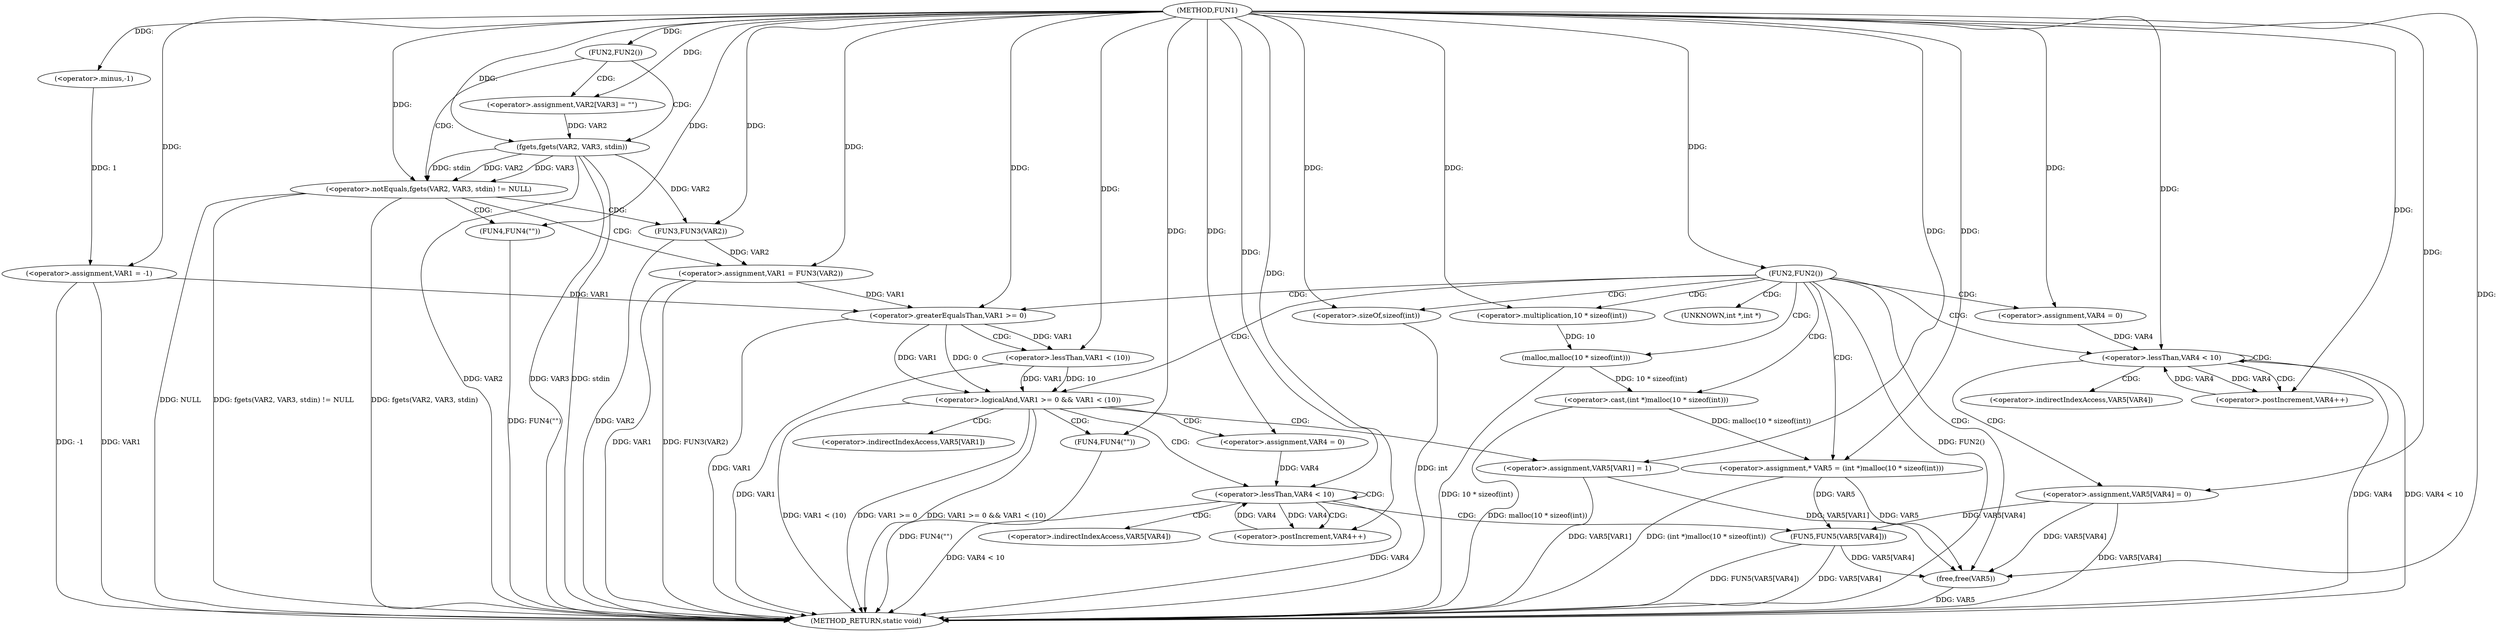 digraph FUN1 {  
"1000100" [label = "(METHOD,FUN1)" ]
"1000195" [label = "(METHOD_RETURN,static void)" ]
"1000103" [label = "(<operator>.assignment,VAR1 = -1)" ]
"1000105" [label = "(<operator>.minus,-1)" ]
"1000108" [label = "(FUN2,FUN2())" ]
"1000112" [label = "(<operator>.assignment,VAR2[VAR3] = \"\")" ]
"1000116" [label = "(<operator>.notEquals,fgets(VAR2, VAR3, stdin) != NULL)" ]
"1000117" [label = "(fgets,fgets(VAR2, VAR3, stdin))" ]
"1000123" [label = "(<operator>.assignment,VAR1 = FUN3(VAR2))" ]
"1000125" [label = "(FUN3,FUN3(VAR2))" ]
"1000129" [label = "(FUN4,FUN4(\"\"))" ]
"1000132" [label = "(FUN2,FUN2())" ]
"1000137" [label = "(<operator>.assignment,* VAR5 = (int *)malloc(10 * sizeof(int)))" ]
"1000139" [label = "(<operator>.cast,(int *)malloc(10 * sizeof(int)))" ]
"1000141" [label = "(malloc,malloc(10 * sizeof(int)))" ]
"1000142" [label = "(<operator>.multiplication,10 * sizeof(int))" ]
"1000144" [label = "(<operator>.sizeOf,sizeof(int))" ]
"1000147" [label = "(<operator>.assignment,VAR4 = 0)" ]
"1000150" [label = "(<operator>.lessThan,VAR4 < 10)" ]
"1000153" [label = "(<operator>.postIncrement,VAR4++)" ]
"1000156" [label = "(<operator>.assignment,VAR5[VAR4] = 0)" ]
"1000162" [label = "(<operator>.logicalAnd,VAR1 >= 0 && VAR1 < (10))" ]
"1000163" [label = "(<operator>.greaterEqualsThan,VAR1 >= 0)" ]
"1000166" [label = "(<operator>.lessThan,VAR1 < (10))" ]
"1000170" [label = "(<operator>.assignment,VAR5[VAR1] = 1)" ]
"1000176" [label = "(<operator>.assignment,VAR4 = 0)" ]
"1000179" [label = "(<operator>.lessThan,VAR4 < 10)" ]
"1000182" [label = "(<operator>.postIncrement,VAR4++)" ]
"1000185" [label = "(FUN5,FUN5(VAR5[VAR4]))" ]
"1000191" [label = "(FUN4,FUN4(\"\"))" ]
"1000193" [label = "(free,free(VAR5))" ]
"1000140" [label = "(UNKNOWN,int *,int *)" ]
"1000157" [label = "(<operator>.indirectIndexAccess,VAR5[VAR4])" ]
"1000171" [label = "(<operator>.indirectIndexAccess,VAR5[VAR1])" ]
"1000186" [label = "(<operator>.indirectIndexAccess,VAR5[VAR4])" ]
  "1000141" -> "1000195"  [ label = "DDG: 10 * sizeof(int)"] 
  "1000185" -> "1000195"  [ label = "DDG: FUN5(VAR5[VAR4])"] 
  "1000150" -> "1000195"  [ label = "DDG: VAR4"] 
  "1000156" -> "1000195"  [ label = "DDG: VAR5[VAR4]"] 
  "1000103" -> "1000195"  [ label = "DDG: -1"] 
  "1000162" -> "1000195"  [ label = "DDG: VAR1 < (10)"] 
  "1000117" -> "1000195"  [ label = "DDG: VAR2"] 
  "1000117" -> "1000195"  [ label = "DDG: VAR3"] 
  "1000123" -> "1000195"  [ label = "DDG: VAR1"] 
  "1000116" -> "1000195"  [ label = "DDG: fgets(VAR2, VAR3, stdin)"] 
  "1000163" -> "1000195"  [ label = "DDG: VAR1"] 
  "1000185" -> "1000195"  [ label = "DDG: VAR5[VAR4]"] 
  "1000125" -> "1000195"  [ label = "DDG: VAR2"] 
  "1000123" -> "1000195"  [ label = "DDG: FUN3(VAR2)"] 
  "1000193" -> "1000195"  [ label = "DDG: VAR5"] 
  "1000179" -> "1000195"  [ label = "DDG: VAR4 < 10"] 
  "1000103" -> "1000195"  [ label = "DDG: VAR1"] 
  "1000132" -> "1000195"  [ label = "DDG: FUN2()"] 
  "1000139" -> "1000195"  [ label = "DDG: malloc(10 * sizeof(int))"] 
  "1000137" -> "1000195"  [ label = "DDG: (int *)malloc(10 * sizeof(int))"] 
  "1000129" -> "1000195"  [ label = "DDG: FUN4(\"\")"] 
  "1000166" -> "1000195"  [ label = "DDG: VAR1"] 
  "1000191" -> "1000195"  [ label = "DDG: FUN4(\"\")"] 
  "1000116" -> "1000195"  [ label = "DDG: NULL"] 
  "1000179" -> "1000195"  [ label = "DDG: VAR4"] 
  "1000117" -> "1000195"  [ label = "DDG: stdin"] 
  "1000144" -> "1000195"  [ label = "DDG: int"] 
  "1000170" -> "1000195"  [ label = "DDG: VAR5[VAR1]"] 
  "1000150" -> "1000195"  [ label = "DDG: VAR4 < 10"] 
  "1000162" -> "1000195"  [ label = "DDG: VAR1 >= 0"] 
  "1000162" -> "1000195"  [ label = "DDG: VAR1 >= 0 && VAR1 < (10)"] 
  "1000116" -> "1000195"  [ label = "DDG: fgets(VAR2, VAR3, stdin) != NULL"] 
  "1000105" -> "1000103"  [ label = "DDG: 1"] 
  "1000100" -> "1000103"  [ label = "DDG: "] 
  "1000100" -> "1000105"  [ label = "DDG: "] 
  "1000100" -> "1000108"  [ label = "DDG: "] 
  "1000100" -> "1000112"  [ label = "DDG: "] 
  "1000117" -> "1000116"  [ label = "DDG: VAR2"] 
  "1000117" -> "1000116"  [ label = "DDG: VAR3"] 
  "1000117" -> "1000116"  [ label = "DDG: stdin"] 
  "1000112" -> "1000117"  [ label = "DDG: VAR2"] 
  "1000100" -> "1000117"  [ label = "DDG: "] 
  "1000100" -> "1000116"  [ label = "DDG: "] 
  "1000125" -> "1000123"  [ label = "DDG: VAR2"] 
  "1000100" -> "1000123"  [ label = "DDG: "] 
  "1000117" -> "1000125"  [ label = "DDG: VAR2"] 
  "1000100" -> "1000125"  [ label = "DDG: "] 
  "1000100" -> "1000129"  [ label = "DDG: "] 
  "1000100" -> "1000132"  [ label = "DDG: "] 
  "1000139" -> "1000137"  [ label = "DDG: malloc(10 * sizeof(int))"] 
  "1000100" -> "1000137"  [ label = "DDG: "] 
  "1000141" -> "1000139"  [ label = "DDG: 10 * sizeof(int)"] 
  "1000142" -> "1000141"  [ label = "DDG: 10"] 
  "1000100" -> "1000142"  [ label = "DDG: "] 
  "1000100" -> "1000144"  [ label = "DDG: "] 
  "1000100" -> "1000147"  [ label = "DDG: "] 
  "1000147" -> "1000150"  [ label = "DDG: VAR4"] 
  "1000153" -> "1000150"  [ label = "DDG: VAR4"] 
  "1000100" -> "1000150"  [ label = "DDG: "] 
  "1000150" -> "1000153"  [ label = "DDG: VAR4"] 
  "1000100" -> "1000153"  [ label = "DDG: "] 
  "1000100" -> "1000156"  [ label = "DDG: "] 
  "1000163" -> "1000162"  [ label = "DDG: VAR1"] 
  "1000163" -> "1000162"  [ label = "DDG: 0"] 
  "1000103" -> "1000163"  [ label = "DDG: VAR1"] 
  "1000123" -> "1000163"  [ label = "DDG: VAR1"] 
  "1000100" -> "1000163"  [ label = "DDG: "] 
  "1000166" -> "1000162"  [ label = "DDG: VAR1"] 
  "1000166" -> "1000162"  [ label = "DDG: 10"] 
  "1000163" -> "1000166"  [ label = "DDG: VAR1"] 
  "1000100" -> "1000166"  [ label = "DDG: "] 
  "1000100" -> "1000170"  [ label = "DDG: "] 
  "1000100" -> "1000176"  [ label = "DDG: "] 
  "1000176" -> "1000179"  [ label = "DDG: VAR4"] 
  "1000182" -> "1000179"  [ label = "DDG: VAR4"] 
  "1000100" -> "1000179"  [ label = "DDG: "] 
  "1000179" -> "1000182"  [ label = "DDG: VAR4"] 
  "1000100" -> "1000182"  [ label = "DDG: "] 
  "1000156" -> "1000185"  [ label = "DDG: VAR5[VAR4]"] 
  "1000137" -> "1000185"  [ label = "DDG: VAR5"] 
  "1000100" -> "1000191"  [ label = "DDG: "] 
  "1000185" -> "1000193"  [ label = "DDG: VAR5[VAR4]"] 
  "1000156" -> "1000193"  [ label = "DDG: VAR5[VAR4]"] 
  "1000170" -> "1000193"  [ label = "DDG: VAR5[VAR1]"] 
  "1000137" -> "1000193"  [ label = "DDG: VAR5"] 
  "1000100" -> "1000193"  [ label = "DDG: "] 
  "1000108" -> "1000117"  [ label = "CDG: "] 
  "1000108" -> "1000112"  [ label = "CDG: "] 
  "1000108" -> "1000116"  [ label = "CDG: "] 
  "1000116" -> "1000125"  [ label = "CDG: "] 
  "1000116" -> "1000129"  [ label = "CDG: "] 
  "1000116" -> "1000123"  [ label = "CDG: "] 
  "1000132" -> "1000142"  [ label = "CDG: "] 
  "1000132" -> "1000141"  [ label = "CDG: "] 
  "1000132" -> "1000150"  [ label = "CDG: "] 
  "1000132" -> "1000139"  [ label = "CDG: "] 
  "1000132" -> "1000144"  [ label = "CDG: "] 
  "1000132" -> "1000163"  [ label = "CDG: "] 
  "1000132" -> "1000137"  [ label = "CDG: "] 
  "1000132" -> "1000147"  [ label = "CDG: "] 
  "1000132" -> "1000193"  [ label = "CDG: "] 
  "1000132" -> "1000162"  [ label = "CDG: "] 
  "1000132" -> "1000140"  [ label = "CDG: "] 
  "1000150" -> "1000153"  [ label = "CDG: "] 
  "1000150" -> "1000156"  [ label = "CDG: "] 
  "1000150" -> "1000150"  [ label = "CDG: "] 
  "1000150" -> "1000157"  [ label = "CDG: "] 
  "1000162" -> "1000191"  [ label = "CDG: "] 
  "1000162" -> "1000170"  [ label = "CDG: "] 
  "1000162" -> "1000171"  [ label = "CDG: "] 
  "1000162" -> "1000179"  [ label = "CDG: "] 
  "1000162" -> "1000176"  [ label = "CDG: "] 
  "1000163" -> "1000166"  [ label = "CDG: "] 
  "1000179" -> "1000182"  [ label = "CDG: "] 
  "1000179" -> "1000186"  [ label = "CDG: "] 
  "1000179" -> "1000179"  [ label = "CDG: "] 
  "1000179" -> "1000185"  [ label = "CDG: "] 
}
